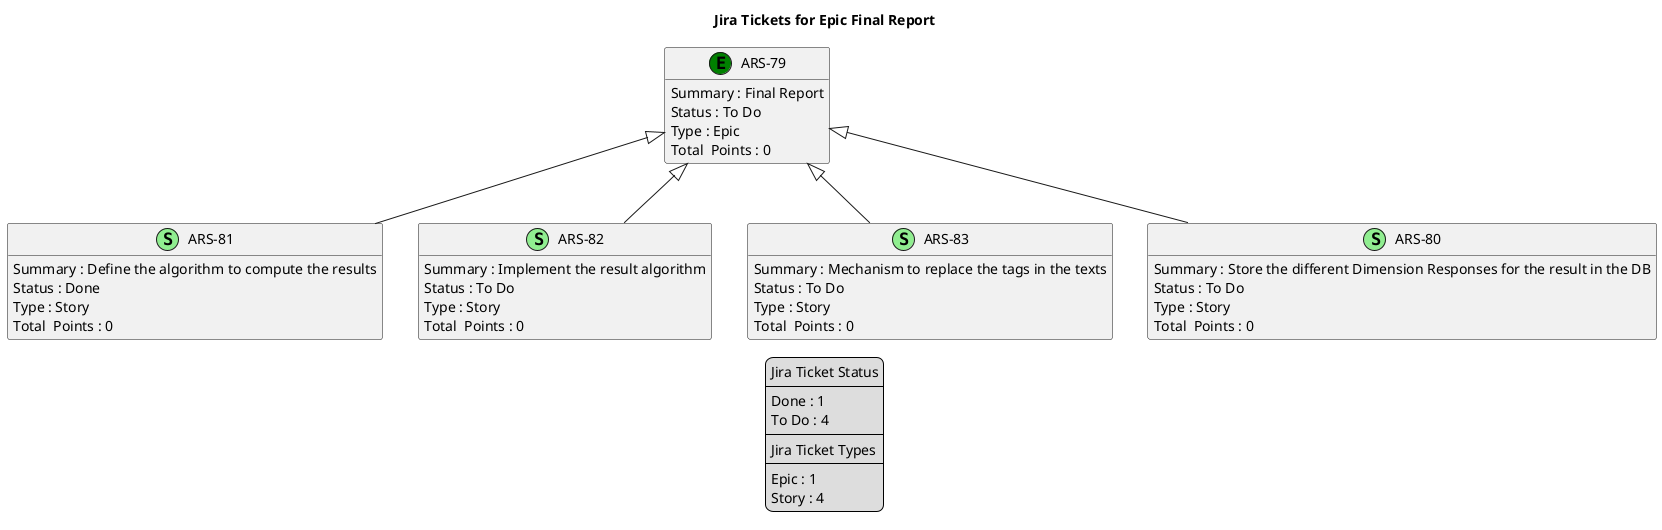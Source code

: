 @startuml
'https://plantuml.com/class-diagram

' GENERATE CLASS DIAGRAM ===========
' Generated at    : Mon May 27 11:35:03 CEST 2024

title Jira Tickets for Epic Final Report
hide empty members

legend
Jira Ticket Status
----
Done : 1
To Do : 4
----
Jira Ticket Types
----
Epic : 1
Story : 4
end legend


' Tickets =======
class "ARS-81" << (S,lightgreen) >> {
 Summary : Define the algorithm to compute the results
 Status : Done
 Type : Story
Total  Points : 0
}

class "ARS-82" << (S,lightgreen) >> {
 Summary : Implement the result algorithm
 Status : To Do
 Type : Story
Total  Points : 0
}

class "ARS-83" << (S,lightgreen) >> {
 Summary : Mechanism to replace the tags in the texts
 Status : To Do
 Type : Story
Total  Points : 0
}

class "ARS-80" << (S,lightgreen) >> {
 Summary : Store the different Dimension Responses for the result in the DB
 Status : To Do
 Type : Story
Total  Points : 0
}

class "ARS-79" << (E,green) >> {
 Summary : Final Report
 Status : To Do
 Type : Epic
Total  Points : 0
}



' Links =======

' Parents =======
"ARS-79" <|-- "ARS-81"
"ARS-79" <|-- "ARS-82"
"ARS-79" <|-- "ARS-83"
"ARS-79" <|-- "ARS-80"



@enduml
